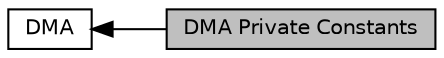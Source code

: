 digraph "DMA Private Constants"
{
  edge [fontname="Helvetica",fontsize="10",labelfontname="Helvetica",labelfontsize="10"];
  node [fontname="Helvetica",fontsize="10",shape=record];
  rankdir=LR;
  Node0 [label="DMA Private Constants",height=0.2,width=0.4,color="black", fillcolor="grey75", style="filled", fontcolor="black"];
  Node1 [label="DMA",height=0.2,width=0.4,color="black", fillcolor="white", style="filled",URL="$group___d_m_a.html",tooltip="DMA HAL module driver. "];
  Node1->Node0 [shape=plaintext, dir="back", style="solid"];
}
